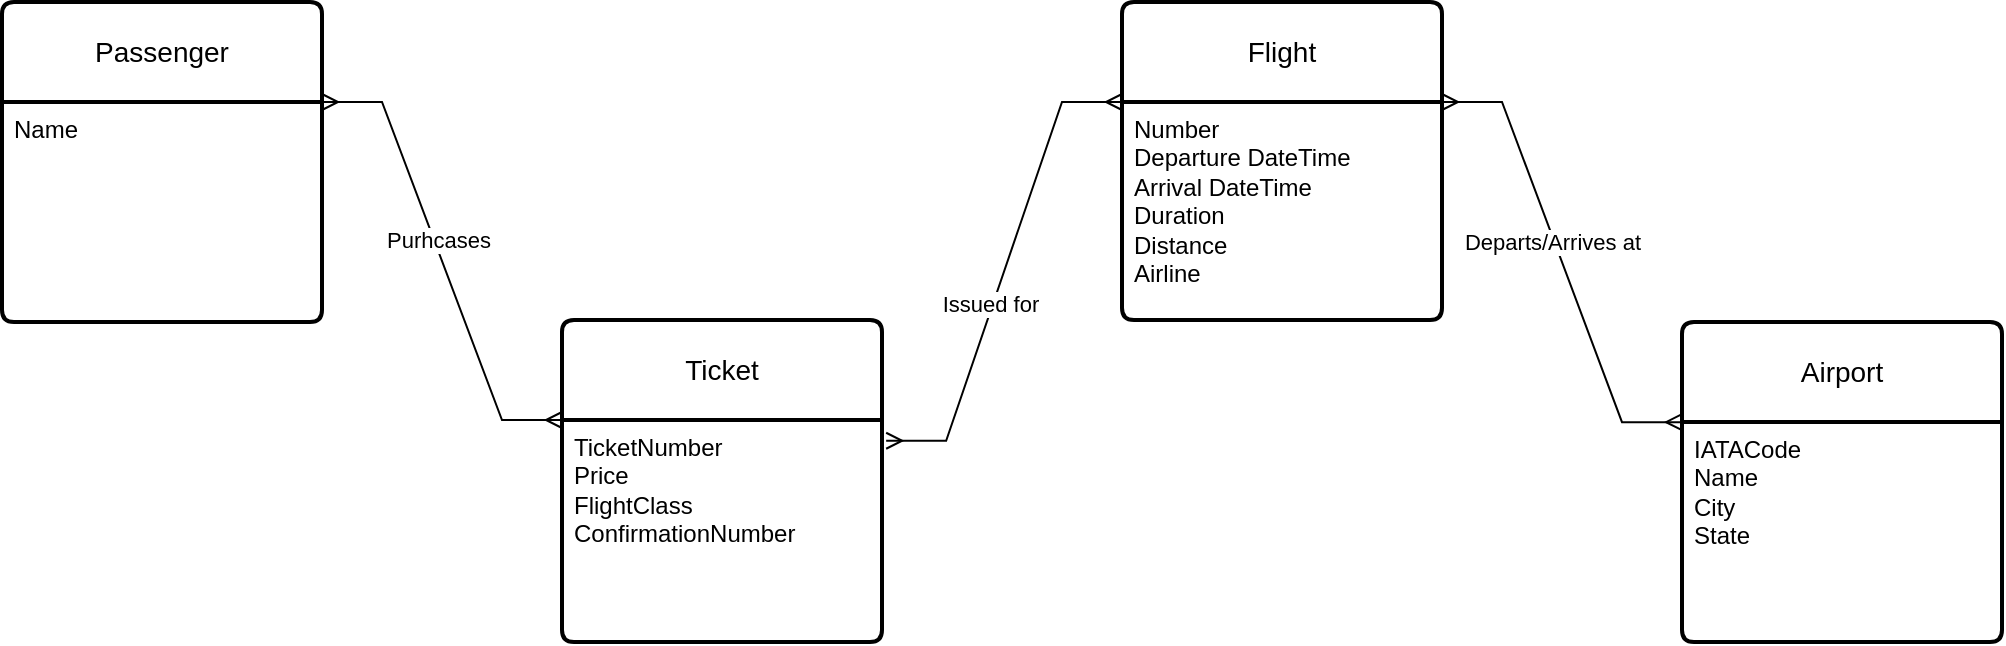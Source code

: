 <mxfile version="27.1.6">
  <diagram name="Page-1" id="YmXodIdPfZX5AZGlBb-y">
    <mxGraphModel dx="1665" dy="785" grid="1" gridSize="10" guides="1" tooltips="1" connect="1" arrows="1" fold="1" page="1" pageScale="1" pageWidth="850" pageHeight="1100" math="0" shadow="0">
      <root>
        <mxCell id="0" />
        <mxCell id="1" parent="0" />
        <mxCell id="KtvIKmh2qciOszmwVejK-1" value="Passenger" style="swimlane;childLayout=stackLayout;horizontal=1;startSize=50;horizontalStack=0;rounded=1;fontSize=14;fontStyle=0;strokeWidth=2;resizeParent=0;resizeLast=1;shadow=0;dashed=0;align=center;arcSize=4;whiteSpace=wrap;html=1;" vertex="1" parent="1">
          <mxGeometry x="80" y="280" width="160" height="160" as="geometry" />
        </mxCell>
        <mxCell id="KtvIKmh2qciOszmwVejK-2" value="Name" style="align=left;strokeColor=none;fillColor=none;spacingLeft=4;spacingRight=4;fontSize=12;verticalAlign=top;resizable=0;rotatable=0;part=1;html=1;whiteSpace=wrap;" vertex="1" parent="KtvIKmh2qciOszmwVejK-1">
          <mxGeometry y="50" width="160" height="110" as="geometry" />
        </mxCell>
        <mxCell id="KtvIKmh2qciOszmwVejK-3" value="Flight" style="swimlane;childLayout=stackLayout;horizontal=1;startSize=50;horizontalStack=0;rounded=1;fontSize=14;fontStyle=0;strokeWidth=2;resizeParent=0;resizeLast=1;shadow=0;dashed=0;align=center;arcSize=4;whiteSpace=wrap;html=1;" vertex="1" parent="1">
          <mxGeometry x="640" y="280" width="160" height="159" as="geometry" />
        </mxCell>
        <mxCell id="KtvIKmh2qciOszmwVejK-4" value="Number&lt;div&gt;Departure DateTime&lt;/div&gt;&lt;div&gt;Arrival DateTime&lt;/div&gt;&lt;div&gt;Duration&lt;/div&gt;&lt;div&gt;Distance&lt;/div&gt;&lt;div&gt;Airline&lt;/div&gt;" style="align=left;strokeColor=none;fillColor=none;spacingLeft=4;spacingRight=4;fontSize=12;verticalAlign=top;resizable=0;rotatable=0;part=1;html=1;whiteSpace=wrap;" vertex="1" parent="KtvIKmh2qciOszmwVejK-3">
          <mxGeometry y="50" width="160" height="109" as="geometry" />
        </mxCell>
        <mxCell id="KtvIKmh2qciOszmwVejK-5" value="" style="edgeStyle=entityRelationEdgeStyle;fontSize=12;html=1;endArrow=ERmany;startArrow=ERmany;rounded=0;exitX=1;exitY=0;exitDx=0;exitDy=0;entryX=0;entryY=0;entryDx=0;entryDy=0;" edge="1" parent="1" source="KtvIKmh2qciOszmwVejK-2" target="KtvIKmh2qciOszmwVejK-18">
          <mxGeometry width="100" height="100" relative="1" as="geometry">
            <mxPoint x="250" y="270" as="sourcePoint" />
            <mxPoint x="290" y="210" as="targetPoint" />
          </mxGeometry>
        </mxCell>
        <mxCell id="KtvIKmh2qciOszmwVejK-20" value="Purhcases" style="edgeLabel;html=1;align=center;verticalAlign=middle;resizable=0;points=[];" vertex="1" connectable="0" parent="KtvIKmh2qciOszmwVejK-5">
          <mxGeometry x="-0.092" y="2" relative="1" as="geometry">
            <mxPoint as="offset" />
          </mxGeometry>
        </mxCell>
        <mxCell id="KtvIKmh2qciOszmwVejK-11" value="Airport" style="swimlane;childLayout=stackLayout;horizontal=1;startSize=50;horizontalStack=0;rounded=1;fontSize=14;fontStyle=0;strokeWidth=2;resizeParent=0;resizeLast=1;shadow=0;dashed=0;align=center;arcSize=4;whiteSpace=wrap;html=1;" vertex="1" parent="1">
          <mxGeometry x="920" y="440" width="160" height="160" as="geometry" />
        </mxCell>
        <mxCell id="KtvIKmh2qciOszmwVejK-12" value="IATACode&lt;div&gt;Name&lt;/div&gt;&lt;div&gt;City&lt;/div&gt;&lt;div&gt;State&lt;/div&gt;" style="align=left;strokeColor=none;fillColor=none;spacingLeft=4;spacingRight=4;fontSize=12;verticalAlign=top;resizable=0;rotatable=0;part=1;html=1;whiteSpace=wrap;" vertex="1" parent="KtvIKmh2qciOszmwVejK-11">
          <mxGeometry y="50" width="160" height="110" as="geometry" />
        </mxCell>
        <mxCell id="KtvIKmh2qciOszmwVejK-15" value="" style="edgeStyle=entityRelationEdgeStyle;fontSize=12;html=1;endArrow=ERmany;startArrow=ERmany;rounded=0;exitX=1;exitY=0;exitDx=0;exitDy=0;entryX=0;entryY=0.313;entryDx=0;entryDy=0;entryPerimeter=0;" edge="1" parent="1" source="KtvIKmh2qciOszmwVejK-4" target="KtvIKmh2qciOszmwVejK-11">
          <mxGeometry width="100" height="100" relative="1" as="geometry">
            <mxPoint x="380" y="460" as="sourcePoint" />
            <mxPoint x="480" y="360" as="targetPoint" />
          </mxGeometry>
        </mxCell>
        <mxCell id="KtvIKmh2qciOszmwVejK-16" value="Departs/Arrives at" style="edgeLabel;html=1;align=center;verticalAlign=middle;resizable=0;points=[];" vertex="1" connectable="0" parent="KtvIKmh2qciOszmwVejK-15">
          <mxGeometry x="-0.1" y="-1" relative="1" as="geometry">
            <mxPoint as="offset" />
          </mxGeometry>
        </mxCell>
        <mxCell id="KtvIKmh2qciOszmwVejK-17" value="Ticket" style="swimlane;childLayout=stackLayout;horizontal=1;startSize=50;horizontalStack=0;rounded=1;fontSize=14;fontStyle=0;strokeWidth=2;resizeParent=0;resizeLast=1;shadow=0;dashed=0;align=center;arcSize=4;whiteSpace=wrap;html=1;" vertex="1" parent="1">
          <mxGeometry x="360" y="439" width="160" height="161" as="geometry" />
        </mxCell>
        <mxCell id="KtvIKmh2qciOszmwVejK-18" value="TicketNumber&lt;div&gt;Price&lt;/div&gt;&lt;div&gt;FlightClass&lt;/div&gt;&lt;div&gt;ConfirmationNumber&lt;/div&gt;" style="align=left;strokeColor=none;fillColor=none;spacingLeft=4;spacingRight=4;fontSize=12;verticalAlign=top;resizable=0;rotatable=0;part=1;html=1;whiteSpace=wrap;" vertex="1" parent="KtvIKmh2qciOszmwVejK-17">
          <mxGeometry y="50" width="160" height="111" as="geometry" />
        </mxCell>
        <mxCell id="KtvIKmh2qciOszmwVejK-21" value="" style="edgeStyle=entityRelationEdgeStyle;fontSize=12;html=1;endArrow=ERmany;startArrow=ERmany;rounded=0;entryX=0;entryY=0;entryDx=0;entryDy=0;exitX=1.013;exitY=0.375;exitDx=0;exitDy=0;exitPerimeter=0;" edge="1" parent="1" source="KtvIKmh2qciOszmwVejK-17" target="KtvIKmh2qciOszmwVejK-4">
          <mxGeometry width="100" height="100" relative="1" as="geometry">
            <mxPoint x="380" y="460" as="sourcePoint" />
            <mxPoint x="480" y="360" as="targetPoint" />
          </mxGeometry>
        </mxCell>
        <mxCell id="KtvIKmh2qciOszmwVejK-22" value="Issued for" style="edgeLabel;html=1;align=center;verticalAlign=middle;resizable=0;points=[];" vertex="1" connectable="0" parent="KtvIKmh2qciOszmwVejK-21">
          <mxGeometry x="-0.15" y="2" relative="1" as="geometry">
            <mxPoint as="offset" />
          </mxGeometry>
        </mxCell>
      </root>
    </mxGraphModel>
  </diagram>
</mxfile>
